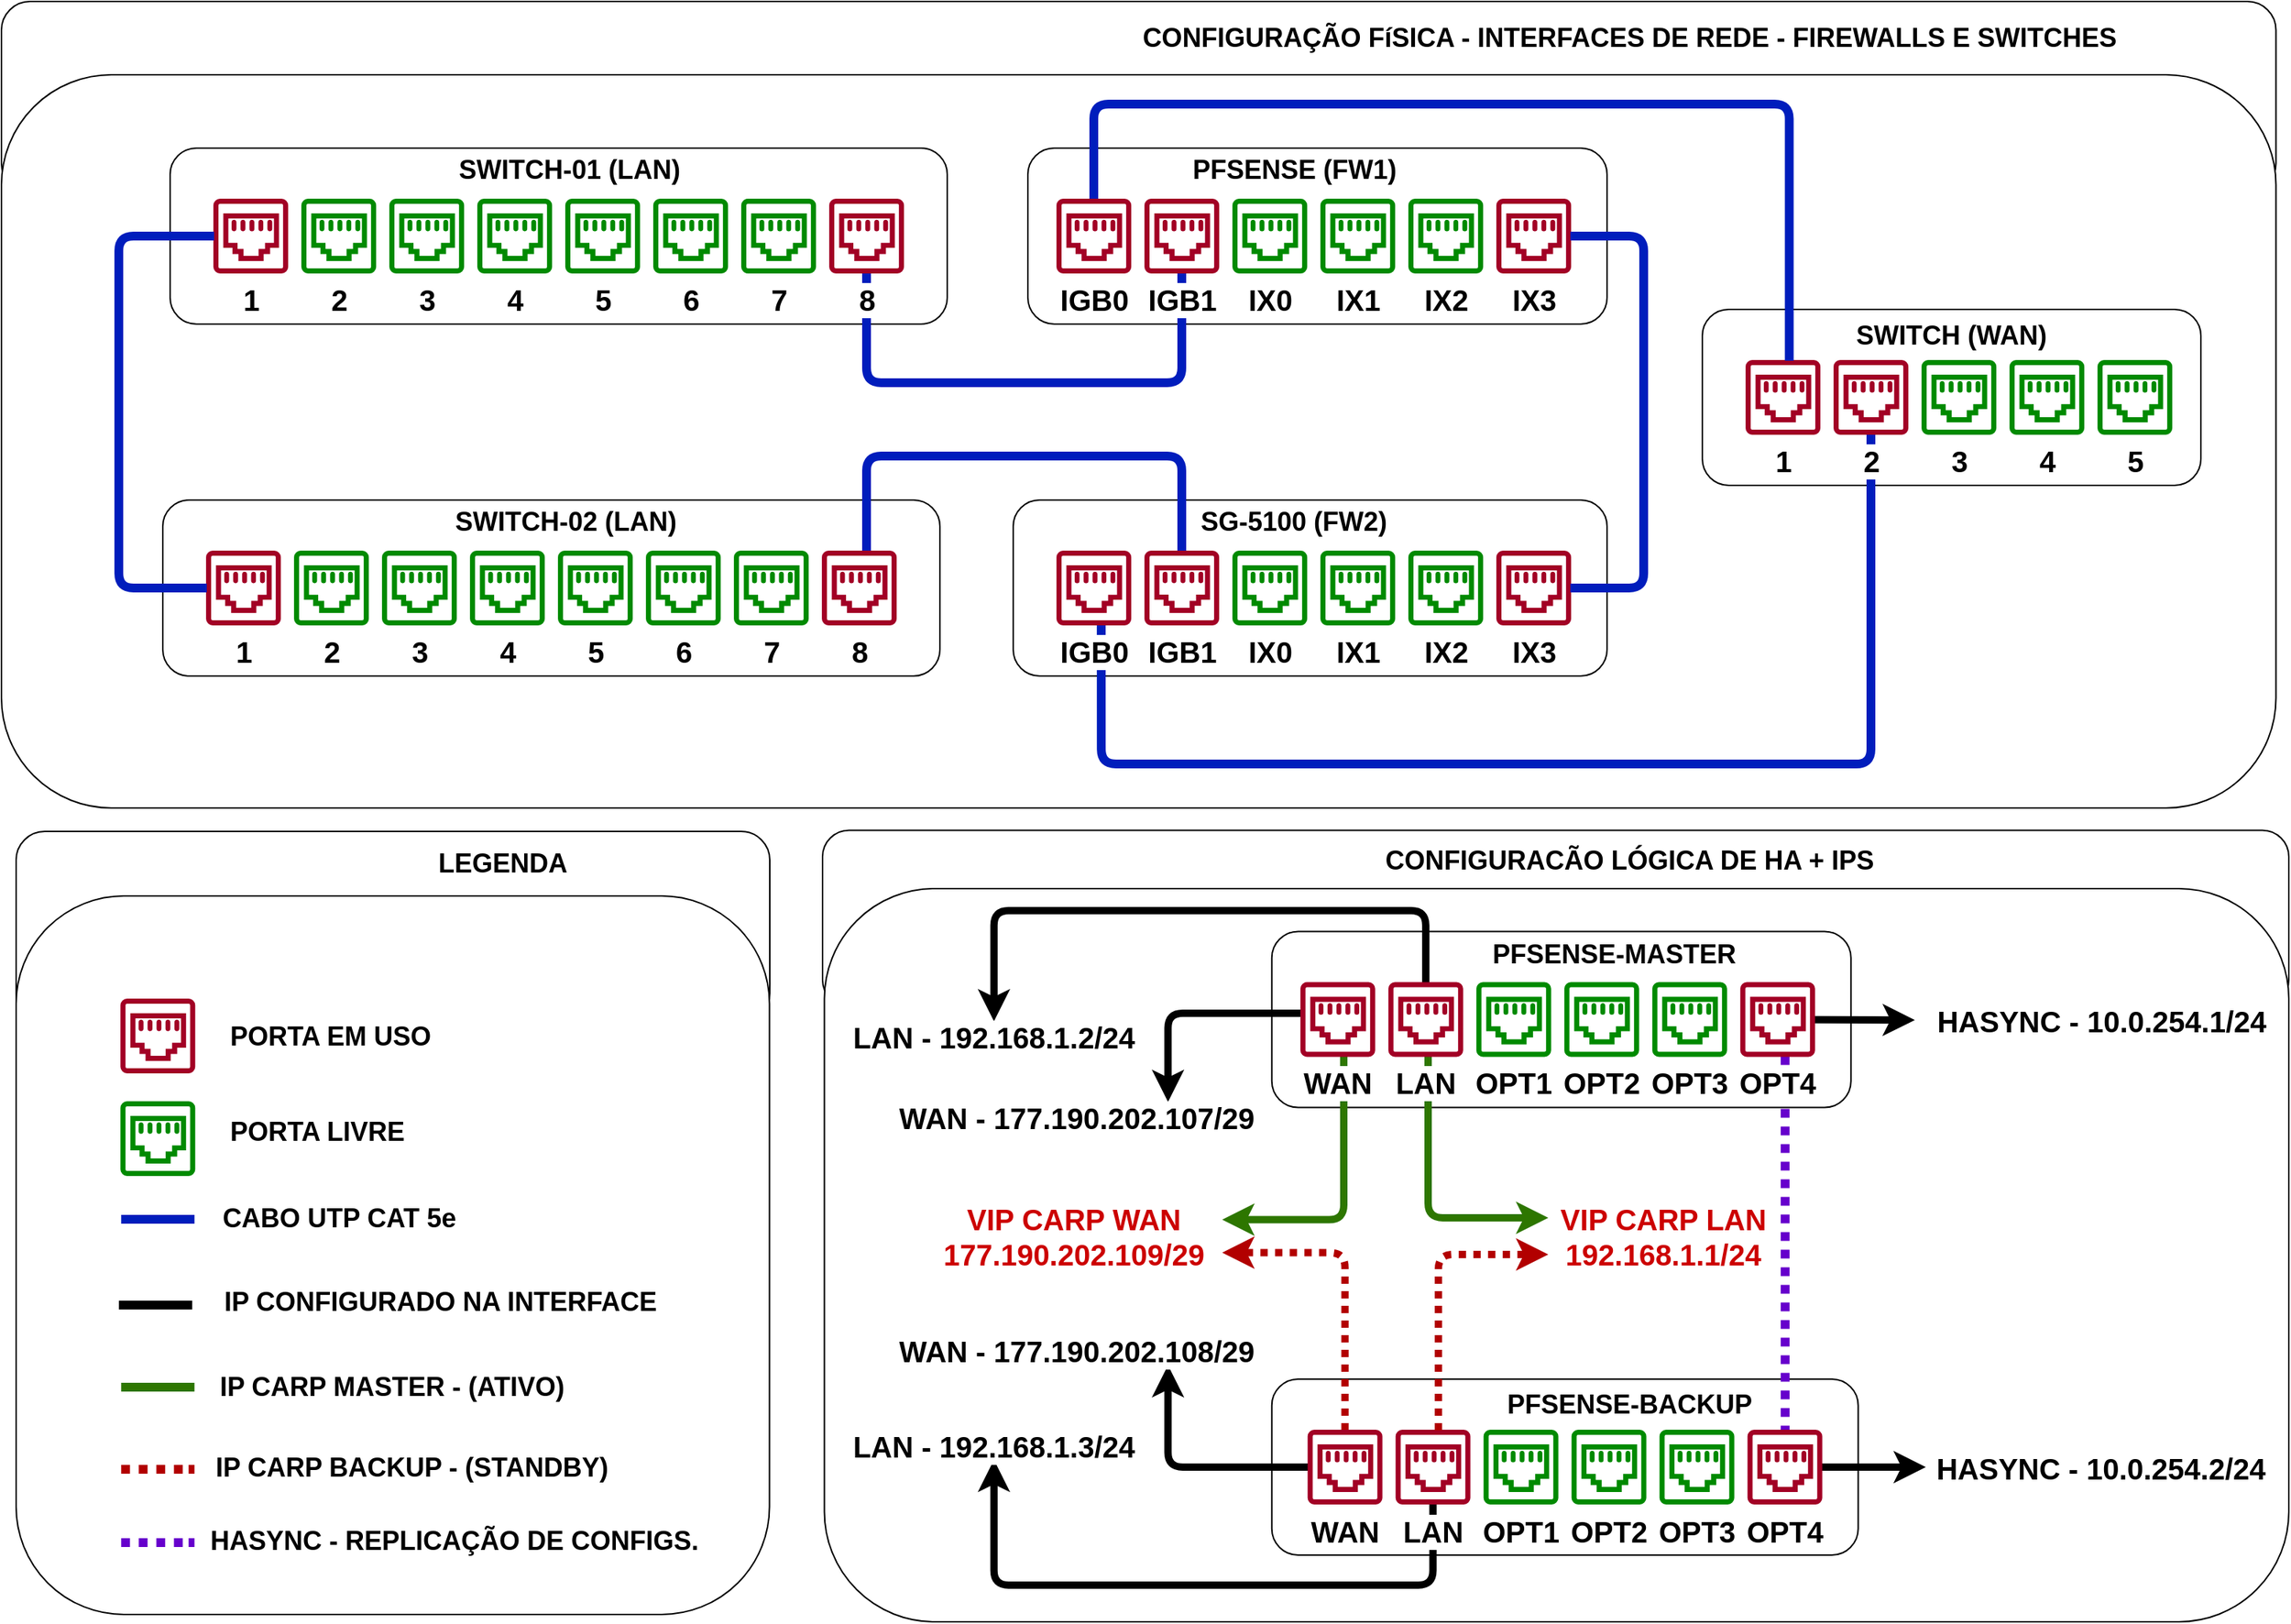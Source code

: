 <mxfile version="21.1.4" type="github">
  <diagram id="Uc7Eat4LJt7RBU0-5OjE" name="Page-1">
    <mxGraphModel dx="1393" dy="730" grid="1" gridSize="10" guides="1" tooltips="1" connect="1" arrows="1" fold="1" page="1" pageScale="1" pageWidth="1654" pageHeight="1169" math="0" shadow="0">
      <root>
        <mxCell id="0" />
        <mxCell id="1" parent="0" />
        <mxCell id="FnRaTp6zV71Ba19_A0Tg-153" value="" style="rounded=1;whiteSpace=wrap;html=1;labelBackgroundColor=#ffffff;fillColor=#ffffff;gradientColor=#ffffff;fontSize=20;fontColor=#000000;" parent="1" vertex="1">
          <mxGeometry x="70" y="50" width="1551.25" height="130" as="geometry" />
        </mxCell>
        <mxCell id="FnRaTp6zV71Ba19_A0Tg-154" value="" style="rounded=1;whiteSpace=wrap;html=1;labelBackgroundColor=#ffffff;fillColor=#ffffff;gradientColor=#ffffff;fontSize=20;fontColor=#000000;" parent="1" vertex="1">
          <mxGeometry x="70" y="100" width="1551.25" height="500" as="geometry" />
        </mxCell>
        <mxCell id="FnRaTp6zV71Ba19_A0Tg-135" value="" style="rounded=1;whiteSpace=wrap;html=1;labelBackgroundColor=#ffffff;fillColor=#ffffff;gradientColor=#ffffff;fontSize=20;fontColor=#000000;" parent="1" vertex="1">
          <mxGeometry x="630" y="615.25" width="1000" height="120" as="geometry" />
        </mxCell>
        <mxCell id="FnRaTp6zV71Ba19_A0Tg-136" value="" style="rounded=1;whiteSpace=wrap;html=1;labelBackgroundColor=#ffffff;fillColor=#ffffff;gradientColor=#ffffff;fontSize=20;fontColor=#000000;" parent="1" vertex="1">
          <mxGeometry x="631.25" y="655" width="998.75" height="500" as="geometry" />
        </mxCell>
        <mxCell id="FnRaTp6zV71Ba19_A0Tg-140" value="CONFIGURACÃO LÓGICA DE HA + IPS" style="text;html=1;strokeColor=none;fillColor=none;align=center;verticalAlign=middle;whiteSpace=wrap;rounded=0;fontStyle=1;fontSize=18;labelBackgroundColor=#FFFFFF;fontColor=#000000;" parent="1" vertex="1">
          <mxGeometry x="993.17" y="626" width="375.07" height="20" as="geometry" />
        </mxCell>
        <mxCell id="FnRaTp6zV71Ba19_A0Tg-86" value="" style="rounded=1;whiteSpace=wrap;html=1;fontStyle=1;labelBackgroundColor=#FFFFFF;fontColor=#000000;" parent="1" vertex="1">
          <mxGeometry x="936.39" y="989.5" width="399.93" height="120" as="geometry" />
        </mxCell>
        <mxCell id="FnRaTp6zV71Ba19_A0Tg-78" value="" style="rounded=1;whiteSpace=wrap;html=1;fontStyle=1;labelBackgroundColor=#FFFFFF;fontColor=#000000;" parent="1" vertex="1">
          <mxGeometry x="936.39" y="684.25" width="395" height="120" as="geometry" />
        </mxCell>
        <mxCell id="FnRaTp6zV71Ba19_A0Tg-77" value="" style="rounded=1;whiteSpace=wrap;html=1;labelBackgroundColor=#ffffff;fillColor=#ffffff;gradientColor=#ffffff;fontSize=20;fontColor=#000000;" parent="1" vertex="1">
          <mxGeometry x="80" y="616" width="514" height="130" as="geometry" />
        </mxCell>
        <mxCell id="FnRaTp6zV71Ba19_A0Tg-76" value="" style="rounded=1;whiteSpace=wrap;html=1;labelBackgroundColor=#ffffff;fillColor=#ffffff;gradientColor=#ffffff;fontSize=20;fontColor=#000000;" parent="1" vertex="1">
          <mxGeometry x="80" y="660" width="513.79" height="490" as="geometry" />
        </mxCell>
        <mxCell id="FnRaTp6zV71Ba19_A0Tg-9" value="" style="rounded=1;whiteSpace=wrap;html=1;fontStyle=1;labelBackgroundColor=#FFFFFF;fontColor=#000000;" parent="1" vertex="1">
          <mxGeometry x="185.04" y="150" width="530" height="120" as="geometry" />
        </mxCell>
        <mxCell id="FnRaTp6zV71Ba19_A0Tg-1" value="&lt;font style=&quot;font-size: 20px;&quot;&gt;1&lt;/font&gt;" style="pointerEvents=1;shadow=0;dashed=0;html=1;strokeColor=#A20025;fillColor=#a20025;aspect=fixed;labelPosition=center;verticalLabelPosition=bottom;verticalAlign=top;align=center;outlineConnect=0;shape=mxgraph.vvd.ethernet_port;fontColor=#000000;fontStyle=1;labelBackgroundColor=#ffffff;fontSize=20;" parent="1" vertex="1">
          <mxGeometry x="215.04" y="185" width="50" height="50" as="geometry" />
        </mxCell>
        <mxCell id="FnRaTp6zV71Ba19_A0Tg-2" value="2" style="pointerEvents=1;shadow=0;dashed=0;html=1;strokeColor=#008A00;fillColor=#008a00;aspect=fixed;labelPosition=center;verticalLabelPosition=bottom;verticalAlign=top;align=center;outlineConnect=0;shape=mxgraph.vvd.ethernet_port;fontColor=#000000;fontStyle=1;fontSize=20;labelBackgroundColor=#FFFFFF;" parent="1" vertex="1">
          <mxGeometry x="275.04" y="185" width="50" height="50" as="geometry" />
        </mxCell>
        <mxCell id="FnRaTp6zV71Ba19_A0Tg-3" value="3" style="pointerEvents=1;shadow=0;dashed=0;html=1;strokeColor=#008A00;fillColor=#008a00;aspect=fixed;labelPosition=center;verticalLabelPosition=bottom;verticalAlign=top;align=center;outlineConnect=0;shape=mxgraph.vvd.ethernet_port;fontStyle=1;fontColor=#000000;fontSize=20;labelBackgroundColor=#FFFFFF;" parent="1" vertex="1">
          <mxGeometry x="335.04" y="185" width="50" height="50" as="geometry" />
        </mxCell>
        <mxCell id="FnRaTp6zV71Ba19_A0Tg-4" value="4" style="pointerEvents=1;shadow=0;dashed=0;html=1;strokeColor=#008A00;fillColor=#008a00;aspect=fixed;labelPosition=center;verticalLabelPosition=bottom;verticalAlign=top;align=center;outlineConnect=0;shape=mxgraph.vvd.ethernet_port;fontStyle=1;fontColor=#000000;fontSize=20;labelBackgroundColor=#FFFFFF;" parent="1" vertex="1">
          <mxGeometry x="395.04" y="185" width="50" height="50" as="geometry" />
        </mxCell>
        <mxCell id="FnRaTp6zV71Ba19_A0Tg-5" value="5" style="pointerEvents=1;shadow=0;dashed=0;html=1;strokeColor=#008A00;fillColor=#008a00;aspect=fixed;labelPosition=center;verticalLabelPosition=bottom;verticalAlign=top;align=center;outlineConnect=0;shape=mxgraph.vvd.ethernet_port;fontColor=#000000;fontStyle=1;fontSize=20;labelBackgroundColor=#FFFFFF;" parent="1" vertex="1">
          <mxGeometry x="455.04" y="185" width="50" height="50" as="geometry" />
        </mxCell>
        <mxCell id="FnRaTp6zV71Ba19_A0Tg-6" value="6" style="pointerEvents=1;shadow=0;dashed=0;html=1;strokeColor=#008A00;fillColor=#008a00;aspect=fixed;labelPosition=center;verticalLabelPosition=bottom;verticalAlign=top;align=center;outlineConnect=0;shape=mxgraph.vvd.ethernet_port;fontColor=#000000;fontStyle=1;fontSize=20;labelBackgroundColor=#FFFFFF;" parent="1" vertex="1">
          <mxGeometry x="515.04" y="185" width="50" height="50" as="geometry" />
        </mxCell>
        <mxCell id="FnRaTp6zV71Ba19_A0Tg-7" value="7" style="pointerEvents=1;shadow=0;dashed=0;html=1;strokeColor=#008A00;fillColor=#008a00;aspect=fixed;labelPosition=center;verticalLabelPosition=bottom;verticalAlign=top;align=center;outlineConnect=0;shape=mxgraph.vvd.ethernet_port;fontStyle=1;fontColor=#000000;fontSize=20;labelBackgroundColor=#FFFFFF;" parent="1" vertex="1">
          <mxGeometry x="575.04" y="185" width="50" height="50" as="geometry" />
        </mxCell>
        <mxCell id="FnRaTp6zV71Ba19_A0Tg-10" value="SWITCH-01 (LAN)" style="text;html=1;strokeColor=none;fillColor=none;align=center;verticalAlign=middle;whiteSpace=wrap;rounded=0;fontStyle=1;fontSize=18;labelBackgroundColor=#FFFFFF;fontColor=#000000;" parent="1" vertex="1">
          <mxGeometry x="375.04" y="155" width="164.96" height="20" as="geometry" />
        </mxCell>
        <mxCell id="FnRaTp6zV71Ba19_A0Tg-15" value="" style="rounded=1;whiteSpace=wrap;html=1;fontStyle=1;labelBackgroundColor=#FFFFFF;fontColor=#000000;" parent="1" vertex="1">
          <mxGeometry x="180.04" y="390" width="530" height="120" as="geometry" />
        </mxCell>
        <mxCell id="FnRaTp6zV71Ba19_A0Tg-16" value="1" style="pointerEvents=1;shadow=0;dashed=0;html=1;strokeColor=#A20025;fillColor=#a20025;aspect=fixed;labelPosition=center;verticalLabelPosition=bottom;verticalAlign=top;align=center;outlineConnect=0;shape=mxgraph.vvd.ethernet_port;fontColor=#000000;fontStyle=1;fontSize=20;labelBackgroundColor=#FFFFFF;" parent="1" vertex="1">
          <mxGeometry x="210.04" y="425" width="50" height="50" as="geometry" />
        </mxCell>
        <mxCell id="FnRaTp6zV71Ba19_A0Tg-17" value="2" style="pointerEvents=1;shadow=0;dashed=0;html=1;strokeColor=#008A00;fillColor=#008a00;aspect=fixed;labelPosition=center;verticalLabelPosition=bottom;verticalAlign=top;align=center;outlineConnect=0;shape=mxgraph.vvd.ethernet_port;fontColor=#000000;fontStyle=1;fontSize=20;labelBackgroundColor=#FFFFFF;" parent="1" vertex="1">
          <mxGeometry x="270.04" y="425" width="50" height="50" as="geometry" />
        </mxCell>
        <mxCell id="FnRaTp6zV71Ba19_A0Tg-18" value="3" style="pointerEvents=1;shadow=0;dashed=0;html=1;strokeColor=#008A00;fillColor=#008a00;aspect=fixed;labelPosition=center;verticalLabelPosition=bottom;verticalAlign=top;align=center;outlineConnect=0;shape=mxgraph.vvd.ethernet_port;fontStyle=1;fontColor=#000000;fontSize=20;labelBackgroundColor=#FFFFFF;" parent="1" vertex="1">
          <mxGeometry x="330.04" y="425" width="50" height="50" as="geometry" />
        </mxCell>
        <mxCell id="FnRaTp6zV71Ba19_A0Tg-19" value="4" style="pointerEvents=1;shadow=0;dashed=0;html=1;strokeColor=#008A00;fillColor=#008a00;aspect=fixed;labelPosition=center;verticalLabelPosition=bottom;verticalAlign=top;align=center;outlineConnect=0;shape=mxgraph.vvd.ethernet_port;fontStyle=1;fontColor=#000000;fontSize=20;labelBackgroundColor=#FFFFFF;" parent="1" vertex="1">
          <mxGeometry x="390.04" y="425" width="50" height="50" as="geometry" />
        </mxCell>
        <mxCell id="FnRaTp6zV71Ba19_A0Tg-20" value="5" style="pointerEvents=1;shadow=0;dashed=0;html=1;strokeColor=#008A00;fillColor=#008a00;aspect=fixed;labelPosition=center;verticalLabelPosition=bottom;verticalAlign=top;align=center;outlineConnect=0;shape=mxgraph.vvd.ethernet_port;fontColor=#000000;fontStyle=1;fontSize=20;labelBackgroundColor=#FFFFFF;" parent="1" vertex="1">
          <mxGeometry x="450.04" y="425" width="50" height="50" as="geometry" />
        </mxCell>
        <mxCell id="FnRaTp6zV71Ba19_A0Tg-21" value="6" style="pointerEvents=1;shadow=0;dashed=0;html=1;strokeColor=#008A00;fillColor=#008a00;aspect=fixed;labelPosition=center;verticalLabelPosition=bottom;verticalAlign=top;align=center;outlineConnect=0;shape=mxgraph.vvd.ethernet_port;fontColor=#000000;fontStyle=1;fontSize=20;labelBackgroundColor=#FFFFFF;" parent="1" vertex="1">
          <mxGeometry x="510.04" y="425" width="50" height="50" as="geometry" />
        </mxCell>
        <mxCell id="FnRaTp6zV71Ba19_A0Tg-22" value="7" style="pointerEvents=1;shadow=0;dashed=0;html=1;strokeColor=#008A00;fillColor=#008a00;aspect=fixed;labelPosition=center;verticalLabelPosition=bottom;verticalAlign=top;align=center;outlineConnect=0;shape=mxgraph.vvd.ethernet_port;fontStyle=1;fontColor=#000000;fontSize=20;labelBackgroundColor=#FFFFFF;" parent="1" vertex="1">
          <mxGeometry x="570.04" y="425" width="50" height="50" as="geometry" />
        </mxCell>
        <mxCell id="FnRaTp6zV71Ba19_A0Tg-24" value="SWITCH-02 (LAN)" style="text;html=1;strokeColor=none;fillColor=none;align=center;verticalAlign=middle;whiteSpace=wrap;rounded=0;fontStyle=1;fontSize=18;labelBackgroundColor=#FFFFFF;fontColor=#000000;" parent="1" vertex="1">
          <mxGeometry x="370.04" y="395" width="169.96" height="20" as="geometry" />
        </mxCell>
        <mxCell id="FnRaTp6zV71Ba19_A0Tg-25" value="" style="rounded=1;whiteSpace=wrap;html=1;fontStyle=1;labelBackgroundColor=#FFFFFF;fontColor=#000000;" parent="1" vertex="1">
          <mxGeometry x="770.04" y="150" width="395" height="120" as="geometry" />
        </mxCell>
        <mxCell id="FnRaTp6zV71Ba19_A0Tg-29" value="IX0" style="pointerEvents=1;shadow=0;dashed=0;html=1;strokeColor=#008A00;fillColor=#008a00;aspect=fixed;labelPosition=center;verticalLabelPosition=bottom;verticalAlign=top;align=center;outlineConnect=0;shape=mxgraph.vvd.ethernet_port;fontStyle=1;fontColor=#000000;fontSize=20;labelBackgroundColor=#FFFFFF;" parent="1" vertex="1">
          <mxGeometry x="910.04" y="185" width="50" height="50" as="geometry" />
        </mxCell>
        <mxCell id="FnRaTp6zV71Ba19_A0Tg-30" value="IX1" style="pointerEvents=1;shadow=0;dashed=0;html=1;strokeColor=#008A00;fillColor=#008a00;aspect=fixed;labelPosition=center;verticalLabelPosition=bottom;verticalAlign=top;align=center;outlineConnect=0;shape=mxgraph.vvd.ethernet_port;fontColor=#000000;fontStyle=1;fontSize=20;labelBackgroundColor=#FFFFFF;" parent="1" vertex="1">
          <mxGeometry x="970.04" y="185" width="50" height="50" as="geometry" />
        </mxCell>
        <mxCell id="FnRaTp6zV71Ba19_A0Tg-31" value="IX2" style="pointerEvents=1;shadow=0;dashed=0;html=1;strokeColor=#008A00;fillColor=#008A00;aspect=fixed;labelPosition=center;verticalLabelPosition=bottom;verticalAlign=top;align=center;outlineConnect=0;shape=mxgraph.vvd.ethernet_port;fontColor=#000000;fontStyle=1;fontSize=20;labelBackgroundColor=#FFFFFF;" parent="1" vertex="1">
          <mxGeometry x="1030.04" y="185" width="50" height="50" as="geometry" />
        </mxCell>
        <mxCell id="FnRaTp6zV71Ba19_A0Tg-32" value="IX3" style="pointerEvents=1;shadow=0;dashed=0;html=1;strokeColor=#A20025;fillColor=#a20025;aspect=fixed;labelPosition=center;verticalLabelPosition=bottom;verticalAlign=top;align=center;outlineConnect=0;shape=mxgraph.vvd.ethernet_port;fontStyle=1;fontColor=#000000;fontSize=20;labelBackgroundColor=#FFFFFF;" parent="1" vertex="1">
          <mxGeometry x="1090.04" y="185" width="50" height="50" as="geometry" />
        </mxCell>
        <mxCell id="FnRaTp6zV71Ba19_A0Tg-34" value="PFSENSE (FW1)" style="text;html=1;strokeColor=none;fillColor=none;align=center;verticalAlign=middle;whiteSpace=wrap;rounded=0;fontStyle=1;fontSize=18;labelBackgroundColor=#FFFFFF;fontColor=#000000;" parent="1" vertex="1">
          <mxGeometry x="856.54" y="155" width="190" height="20" as="geometry" />
        </mxCell>
        <mxCell id="FnRaTp6zV71Ba19_A0Tg-35" value="" style="rounded=1;whiteSpace=wrap;html=1;fontStyle=1;labelBackgroundColor=#FFFFFF;fontColor=#000000;" parent="1" vertex="1">
          <mxGeometry x="760.04" y="390" width="405" height="120" as="geometry" />
        </mxCell>
        <mxCell id="FnRaTp6zV71Ba19_A0Tg-62" style="edgeStyle=orthogonalEdgeStyle;orthogonalLoop=1;jettySize=auto;html=1;endArrow=none;endFill=0;strokeWidth=6;fontSize=18;fillColor=#0050ef;strokeColor=#001DBC;fontStyle=1;labelBackgroundColor=#FFFFFF;fontColor=#000000;rounded=1;" parent="1" source="FnRaTp6zV71Ba19_A0Tg-38" target="FnRaTp6zV71Ba19_A0Tg-23" edge="1">
          <mxGeometry relative="1" as="geometry">
            <Array as="points">
              <mxPoint x="875" y="360" />
              <mxPoint x="660" y="360" />
            </Array>
          </mxGeometry>
        </mxCell>
        <mxCell id="FnRaTp6zV71Ba19_A0Tg-38" value="IGB1" style="pointerEvents=1;shadow=0;dashed=0;html=1;strokeColor=#A20025;fillColor=#A20025;aspect=fixed;labelPosition=center;verticalLabelPosition=bottom;verticalAlign=top;align=center;outlineConnect=0;shape=mxgraph.vvd.ethernet_port;fontStyle=1;fontColor=#000000;fontSize=20;labelBackgroundColor=#FFFFFF;" parent="1" vertex="1">
          <mxGeometry x="850.04" y="425" width="49.96" height="49.96" as="geometry" />
        </mxCell>
        <mxCell id="FnRaTp6zV71Ba19_A0Tg-39" value="IX0" style="pointerEvents=1;shadow=0;dashed=0;html=1;strokeColor=#008A00;fillColor=#008a00;aspect=fixed;labelPosition=center;verticalLabelPosition=bottom;verticalAlign=top;align=center;outlineConnect=0;shape=mxgraph.vvd.ethernet_port;fontStyle=1;fontColor=#000000;fontSize=20;labelBackgroundColor=#FFFFFF;" parent="1" vertex="1">
          <mxGeometry x="910.04" y="425" width="50" height="50" as="geometry" />
        </mxCell>
        <mxCell id="FnRaTp6zV71Ba19_A0Tg-40" value="IX1" style="pointerEvents=1;shadow=0;dashed=0;html=1;strokeColor=#008A00;fillColor=#008a00;aspect=fixed;labelPosition=center;verticalLabelPosition=bottom;verticalAlign=top;align=center;outlineConnect=0;shape=mxgraph.vvd.ethernet_port;fontColor=#000000;fontStyle=1;fontSize=20;labelBackgroundColor=#FFFFFF;" parent="1" vertex="1">
          <mxGeometry x="970.04" y="425" width="50" height="50" as="geometry" />
        </mxCell>
        <mxCell id="FnRaTp6zV71Ba19_A0Tg-41" value="IX2" style="pointerEvents=1;shadow=0;dashed=0;html=1;strokeColor=#008A00;fillColor=#008A00;aspect=fixed;labelPosition=center;verticalLabelPosition=bottom;verticalAlign=top;align=center;outlineConnect=0;shape=mxgraph.vvd.ethernet_port;fontColor=#000000;fontStyle=1;fontSize=20;labelBackgroundColor=#FFFFFF;" parent="1" vertex="1">
          <mxGeometry x="1030.04" y="425" width="50" height="50" as="geometry" />
        </mxCell>
        <mxCell id="FnRaTp6zV71Ba19_A0Tg-42" value="IX3" style="pointerEvents=1;shadow=0;dashed=0;html=1;strokeColor=#A20025;fillColor=#a20025;aspect=fixed;labelPosition=center;verticalLabelPosition=bottom;verticalAlign=top;align=center;outlineConnect=0;shape=mxgraph.vvd.ethernet_port;fontStyle=1;fontColor=#000000;fontSize=20;labelBackgroundColor=#FFFFFF;" parent="1" vertex="1">
          <mxGeometry x="1090.04" y="425" width="50" height="50" as="geometry" />
        </mxCell>
        <mxCell id="FnRaTp6zV71Ba19_A0Tg-44" value="SG-5100 (FW2)" style="text;html=1;strokeColor=none;fillColor=none;align=center;verticalAlign=middle;whiteSpace=wrap;rounded=0;fontStyle=1;fontSize=18;labelBackgroundColor=#FFFFFF;fontColor=#000000;" parent="1" vertex="1">
          <mxGeometry x="860.04" y="395" width="183" height="20" as="geometry" />
        </mxCell>
        <mxCell id="FnRaTp6zV71Ba19_A0Tg-47" style="edgeStyle=orthogonalEdgeStyle;orthogonalLoop=1;jettySize=auto;html=1;fontSize=18;endArrow=none;endFill=0;strokeWidth=6;fillColor=#0050ef;strokeColor=#001DBC;fontStyle=1;labelBackgroundColor=#FFFFFF;fontColor=#000000;rounded=1;" parent="1" source="FnRaTp6zV71Ba19_A0Tg-1" target="FnRaTp6zV71Ba19_A0Tg-16" edge="1">
          <mxGeometry relative="1" as="geometry">
            <mxPoint x="150.04" y="550" as="targetPoint" />
            <Array as="points">
              <mxPoint x="150.04" y="210" />
              <mxPoint x="150.04" y="450" />
            </Array>
          </mxGeometry>
        </mxCell>
        <mxCell id="FnRaTp6zV71Ba19_A0Tg-49" style="edgeStyle=orthogonalEdgeStyle;orthogonalLoop=1;jettySize=auto;html=1;endArrow=none;endFill=0;strokeWidth=6;fontSize=18;fillColor=#0050ef;strokeColor=#001DBC;fontStyle=1;labelBackgroundColor=#FFFFFF;fontColor=#000000;rounded=1;" parent="1" source="FnRaTp6zV71Ba19_A0Tg-32" target="FnRaTp6zV71Ba19_A0Tg-42" edge="1">
          <mxGeometry relative="1" as="geometry">
            <Array as="points">
              <mxPoint x="1190.04" y="210" />
              <mxPoint x="1190.04" y="450" />
            </Array>
          </mxGeometry>
        </mxCell>
        <mxCell id="FnRaTp6zV71Ba19_A0Tg-50" value="" style="rounded=1;whiteSpace=wrap;html=1;fontStyle=1;labelBackgroundColor=#FFFFFF;fontColor=#000000;" parent="1" vertex="1">
          <mxGeometry x="1230.04" y="260" width="340" height="120" as="geometry" />
        </mxCell>
        <mxCell id="FnRaTp6zV71Ba19_A0Tg-51" value="1" style="pointerEvents=1;shadow=0;dashed=0;html=1;strokeColor=#A20025;fillColor=#a20025;aspect=fixed;labelPosition=center;verticalLabelPosition=bottom;verticalAlign=top;align=center;outlineConnect=0;shape=mxgraph.vvd.ethernet_port;fontColor=#000000;fontStyle=1;fontSize=20;labelBackgroundColor=#FFFFFF;" parent="1" vertex="1">
          <mxGeometry x="1260.04" y="295" width="50" height="50" as="geometry" />
        </mxCell>
        <mxCell id="FnRaTp6zV71Ba19_A0Tg-53" value="3" style="pointerEvents=1;shadow=0;dashed=0;html=1;strokeColor=#008A00;fillColor=#008a00;aspect=fixed;labelPosition=center;verticalLabelPosition=bottom;verticalAlign=top;align=center;outlineConnect=0;shape=mxgraph.vvd.ethernet_port;fontStyle=1;fontColor=#000000;fontSize=20;labelBackgroundColor=#FFFFFF;" parent="1" vertex="1">
          <mxGeometry x="1380.04" y="295" width="50" height="50" as="geometry" />
        </mxCell>
        <mxCell id="FnRaTp6zV71Ba19_A0Tg-54" value="4" style="pointerEvents=1;shadow=0;dashed=0;html=1;strokeColor=#008A00;fillColor=#008a00;aspect=fixed;labelPosition=center;verticalLabelPosition=bottom;verticalAlign=top;align=center;outlineConnect=0;shape=mxgraph.vvd.ethernet_port;fontStyle=1;fontColor=#000000;fontSize=20;labelBackgroundColor=#FFFFFF;" parent="1" vertex="1">
          <mxGeometry x="1440.04" y="295" width="50" height="50" as="geometry" />
        </mxCell>
        <mxCell id="FnRaTp6zV71Ba19_A0Tg-55" value="5" style="pointerEvents=1;shadow=0;dashed=0;html=1;strokeColor=#008A00;fillColor=#008a00;aspect=fixed;labelPosition=center;verticalLabelPosition=bottom;verticalAlign=top;align=center;outlineConnect=0;shape=mxgraph.vvd.ethernet_port;fontColor=#000000;fontStyle=1;fontSize=20;labelBackgroundColor=#FFFFFF;" parent="1" vertex="1">
          <mxGeometry x="1500.04" y="295" width="50" height="50" as="geometry" />
        </mxCell>
        <mxCell id="FnRaTp6zV71Ba19_A0Tg-59" value="SWITCH (WAN)" style="text;html=1;strokeColor=none;fillColor=none;align=center;verticalAlign=middle;whiteSpace=wrap;rounded=0;fontStyle=1;fontSize=18;labelBackgroundColor=#FFFFFF;fontColor=#000000;" parent="1" vertex="1">
          <mxGeometry x="1330.04" y="268" width="140" height="20" as="geometry" />
        </mxCell>
        <mxCell id="FnRaTp6zV71Ba19_A0Tg-61" style="edgeStyle=orthogonalEdgeStyle;orthogonalLoop=1;jettySize=auto;html=1;endArrow=none;endFill=0;strokeWidth=6;fontSize=18;fillColor=#0050ef;strokeColor=#001DBC;fontStyle=1;labelBackgroundColor=#FFFFFF;fontColor=#000000;rounded=1;" parent="1" edge="1">
          <mxGeometry relative="1" as="geometry">
            <Array as="points">
              <mxPoint x="820" y="570" />
              <mxPoint x="1345" y="570" />
            </Array>
            <mxPoint x="820.067" y="475" as="sourcePoint" />
            <mxPoint x="1345" y="345" as="targetPoint" />
          </mxGeometry>
        </mxCell>
        <mxCell id="FnRaTp6zV71Ba19_A0Tg-60" style="edgeStyle=orthogonalEdgeStyle;orthogonalLoop=1;jettySize=auto;html=1;endArrow=none;endFill=0;strokeWidth=6;fontSize=18;fillColor=#0050ef;strokeColor=#001DBC;fontStyle=1;labelBackgroundColor=#FFFFFF;fontColor=#000000;rounded=1;" parent="1" source="FnRaTp6zV71Ba19_A0Tg-27" edge="1">
          <mxGeometry relative="1" as="geometry">
            <Array as="points">
              <mxPoint x="815" y="120" />
              <mxPoint x="1289" y="120" />
            </Array>
            <mxPoint x="1074.3" y="185" as="sourcePoint" />
            <mxPoint x="1289.3" y="295" as="targetPoint" />
          </mxGeometry>
        </mxCell>
        <mxCell id="FnRaTp6zV71Ba19_A0Tg-63" style="edgeStyle=orthogonalEdgeStyle;orthogonalLoop=1;jettySize=auto;html=1;endArrow=none;endFill=0;strokeWidth=6;fontSize=18;fillColor=#0050ef;strokeColor=#001DBC;fontStyle=1;labelBackgroundColor=#FFFFFF;fontColor=#000000;rounded=1;" parent="1" source="FnRaTp6zV71Ba19_A0Tg-8" target="FnRaTp6zV71Ba19_A0Tg-28" edge="1">
          <mxGeometry relative="1" as="geometry">
            <Array as="points">
              <mxPoint x="660" y="310" />
              <mxPoint x="875" y="310" />
            </Array>
          </mxGeometry>
        </mxCell>
        <mxCell id="FnRaTp6zV71Ba19_A0Tg-66" style="edgeStyle=orthogonalEdgeStyle;orthogonalLoop=1;jettySize=auto;html=1;endArrow=none;endFill=0;strokeWidth=6;fontSize=18;fillColor=#0050ef;strokeColor=#001DBC;fontStyle=1;labelBackgroundColor=#FFFFFF;fontColor=#000000;rounded=0;" parent="1" edge="1">
          <mxGeometry relative="1" as="geometry">
            <mxPoint x="151.65" y="880.5" as="sourcePoint" />
            <mxPoint x="195.22" y="880.5" as="targetPoint" />
            <Array as="points">
              <mxPoint x="201.65" y="880.5" />
              <mxPoint x="201.65" y="880.5" />
            </Array>
          </mxGeometry>
        </mxCell>
        <mxCell id="FnRaTp6zV71Ba19_A0Tg-70" value="" style="pointerEvents=1;shadow=0;dashed=0;html=1;strokeColor=#A20025;fillColor=#a20025;aspect=fixed;labelPosition=center;verticalLabelPosition=bottom;verticalAlign=top;align=center;outlineConnect=0;shape=mxgraph.vvd.ethernet_port;fontColor=#000000;fontStyle=1;labelBackgroundColor=#ffffff;fontSize=20;" parent="1" vertex="1">
          <mxGeometry x="151.65" y="730.5" width="50" height="50" as="geometry" />
        </mxCell>
        <mxCell id="FnRaTp6zV71Ba19_A0Tg-71" value="" style="pointerEvents=1;shadow=0;dashed=0;html=1;strokeColor=#008A00;fillColor=#008a00;aspect=fixed;labelPosition=center;verticalLabelPosition=bottom;verticalAlign=top;align=center;outlineConnect=0;shape=mxgraph.vvd.ethernet_port;fontColor=#000000;fontStyle=1;fontSize=20;labelBackgroundColor=#FFFFFF;" parent="1" vertex="1">
          <mxGeometry x="151.65" y="800.5" width="50" height="50" as="geometry" />
        </mxCell>
        <mxCell id="FnRaTp6zV71Ba19_A0Tg-72" value="LEGENDA" style="text;html=1;strokeColor=none;fillColor=none;align=center;verticalAlign=middle;whiteSpace=wrap;rounded=0;fontStyle=1;fontSize=18;labelBackgroundColor=#FFFFFF;fontColor=#000000;" parent="1" vertex="1">
          <mxGeometry x="342.04" y="628" width="140" height="20" as="geometry" />
        </mxCell>
        <mxCell id="FnRaTp6zV71Ba19_A0Tg-73" value="PORTA EM USO" style="text;html=1;strokeColor=none;fillColor=none;align=center;verticalAlign=middle;whiteSpace=wrap;rounded=0;fontStyle=1;fontSize=18;labelBackgroundColor=#FFFFFF;fontColor=#000000;" parent="1" vertex="1">
          <mxGeometry x="222.65" y="745.5" width="143" height="20" as="geometry" />
        </mxCell>
        <mxCell id="FnRaTp6zV71Ba19_A0Tg-74" value="PORTA LIVRE" style="text;html=1;strokeColor=none;fillColor=none;align=center;verticalAlign=middle;whiteSpace=wrap;rounded=0;fontStyle=1;fontSize=18;labelBackgroundColor=#FFFFFF;fontColor=#000000;" parent="1" vertex="1">
          <mxGeometry x="218.65" y="810.5" width="133" height="20" as="geometry" />
        </mxCell>
        <mxCell id="FnRaTp6zV71Ba19_A0Tg-75" value="CABO UTP CAT 5e" style="text;html=1;strokeColor=none;fillColor=none;align=center;verticalAlign=middle;whiteSpace=wrap;rounded=0;fontStyle=1;fontSize=18;labelBackgroundColor=#FFFFFF;fontColor=#000000;" parent="1" vertex="1">
          <mxGeometry x="213.65" y="869.5" width="173" height="20" as="geometry" />
        </mxCell>
        <mxCell id="FnRaTp6zV71Ba19_A0Tg-110" style="orthogonalLoop=1;jettySize=auto;html=1;labelBackgroundColor=#FFFFFF;endArrow=classic;endFill=1;strokeWidth=5;fontSize=17;fontColor=#000000;rounded=1;edgeStyle=orthogonalEdgeStyle;entryX=0.5;entryY=0;entryDx=0;entryDy=0;" parent="1" source="FnRaTp6zV71Ba19_A0Tg-80" target="FnRaTp6zV71Ba19_A0Tg-105" edge="1">
          <mxGeometry relative="1" as="geometry">
            <mxPoint x="894.96" y="745.25" as="targetPoint" />
            <Array as="points">
              <mxPoint x="1041" y="670" />
              <mxPoint x="747" y="670" />
            </Array>
          </mxGeometry>
        </mxCell>
        <mxCell id="FnRaTp6zV71Ba19_A0Tg-81" value="OPT1" style="pointerEvents=1;shadow=0;dashed=0;html=1;strokeColor=#008A00;fillColor=#008a00;aspect=fixed;labelPosition=center;verticalLabelPosition=bottom;verticalAlign=top;align=center;outlineConnect=0;shape=mxgraph.vvd.ethernet_port;fontStyle=1;fontColor=#000000;fontSize=20;labelBackgroundColor=#FFFFFF;" parent="1" vertex="1">
          <mxGeometry x="1076.39" y="719.25" width="50" height="50" as="geometry" />
        </mxCell>
        <mxCell id="FnRaTp6zV71Ba19_A0Tg-82" value="OPT2" style="pointerEvents=1;shadow=0;dashed=0;html=1;strokeColor=#008A00;fillColor=#008a00;aspect=fixed;labelPosition=center;verticalLabelPosition=bottom;verticalAlign=top;align=center;outlineConnect=0;shape=mxgraph.vvd.ethernet_port;fontColor=#000000;fontStyle=1;fontSize=20;labelBackgroundColor=#FFFFFF;" parent="1" vertex="1">
          <mxGeometry x="1136.39" y="719.25" width="50" height="50" as="geometry" />
        </mxCell>
        <mxCell id="FnRaTp6zV71Ba19_A0Tg-119" style="edgeStyle=orthogonalEdgeStyle;orthogonalLoop=1;jettySize=auto;html=1;labelBackgroundColor=#FFFFFF;endArrow=classic;endFill=1;strokeWidth=5;fontSize=17;fontColor=#000000;rounded=1;entryX=0.75;entryY=0;entryDx=0;entryDy=0;" parent="1" source="FnRaTp6zV71Ba19_A0Tg-79" target="FnRaTp6zV71Ba19_A0Tg-117" edge="1">
          <mxGeometry relative="1" as="geometry">
            <mxPoint x="1242.96" y="835.25" as="targetPoint" />
            <Array as="points">
              <mxPoint x="866" y="740" />
            </Array>
          </mxGeometry>
        </mxCell>
        <mxCell id="FnRaTp6zV71Ba19_A0Tg-83" value="OPT3" style="pointerEvents=1;shadow=0;dashed=0;html=1;strokeColor=#008A00;fillColor=#008A00;aspect=fixed;labelPosition=center;verticalLabelPosition=bottom;verticalAlign=top;align=center;outlineConnect=0;shape=mxgraph.vvd.ethernet_port;fontColor=#000000;fontStyle=1;fontSize=20;labelBackgroundColor=#FFFFFF;" parent="1" vertex="1">
          <mxGeometry x="1196.39" y="719.25" width="50" height="50" as="geometry" />
        </mxCell>
        <mxCell id="FnRaTp6zV71Ba19_A0Tg-128" style="orthogonalLoop=1;jettySize=auto;html=1;labelBackgroundColor=#FFFFFF;endArrow=classic;endFill=1;strokeWidth=5;fontSize=17;fontColor=#000000;startArrow=none;startFill=0;rounded=1;" parent="1" source="FnRaTp6zV71Ba19_A0Tg-84" target="FnRaTp6zV71Ba19_A0Tg-100" edge="1">
          <mxGeometry relative="1" as="geometry" />
        </mxCell>
        <mxCell id="FnRaTp6zV71Ba19_A0Tg-158" style="rounded=0;orthogonalLoop=1;jettySize=auto;html=1;dashed=1;dashPattern=1 1;labelBackgroundColor=#FFFFFF;startArrow=none;startFill=0;endArrow=none;endFill=0;strokeColor=#6600CC;strokeWidth=6;fontSize=17;fontColor=#000000;fillColor=#f8cecc;edgeStyle=orthogonalEdgeStyle;" parent="1" edge="1">
          <mxGeometry relative="1" as="geometry">
            <mxPoint x="1286.467" y="769.25" as="sourcePoint" />
            <mxPoint x="1286.467" y="1024.5" as="targetPoint" />
            <Array as="points">
              <mxPoint x="1286" y="1025" />
            </Array>
          </mxGeometry>
        </mxCell>
        <mxCell id="FnRaTp6zV71Ba19_A0Tg-84" value="OPT4" style="pointerEvents=1;shadow=0;dashed=0;html=1;strokeColor=#A20025;fillColor=#a20025;aspect=fixed;labelPosition=center;verticalLabelPosition=bottom;verticalAlign=top;align=center;outlineConnect=0;shape=mxgraph.vvd.ethernet_port;fontStyle=1;fontColor=#000000;fontSize=20;labelBackgroundColor=#FFFFFF;" parent="1" vertex="1">
          <mxGeometry x="1256.39" y="719.25" width="50" height="50" as="geometry" />
        </mxCell>
        <mxCell id="FnRaTp6zV71Ba19_A0Tg-85" value="PFSENSE-MASTER" style="text;html=1;strokeColor=none;fillColor=none;align=center;verticalAlign=middle;whiteSpace=wrap;rounded=0;fontStyle=1;fontSize=18;labelBackgroundColor=#FFFFFF;fontColor=#000000;" parent="1" vertex="1">
          <mxGeometry x="1082.82" y="690.25" width="173.57" height="20" as="geometry" />
        </mxCell>
        <mxCell id="FnRaTp6zV71Ba19_A0Tg-111" style="orthogonalLoop=1;jettySize=auto;html=1;labelBackgroundColor=#FFFFFF;endArrow=classic;endFill=1;strokeWidth=5;fontSize=17;fontColor=#000000;rounded=1;edgeStyle=orthogonalEdgeStyle;entryX=0.5;entryY=1;entryDx=0;entryDy=0;" parent="1" source="FnRaTp6zV71Ba19_A0Tg-88" target="FnRaTp6zV71Ba19_A0Tg-108" edge="1">
          <mxGeometry relative="1" as="geometry">
            <mxPoint x="864.96" y="1059.5" as="targetPoint" />
            <Array as="points">
              <mxPoint x="1046" y="1130" />
              <mxPoint x="747" y="1130" />
            </Array>
          </mxGeometry>
        </mxCell>
        <mxCell id="FnRaTp6zV71Ba19_A0Tg-88" value="LAN" style="pointerEvents=1;shadow=0;dashed=0;html=1;strokeColor=#A20025;fillColor=#A20025;aspect=fixed;labelPosition=center;verticalLabelPosition=bottom;verticalAlign=top;align=center;outlineConnect=0;shape=mxgraph.vvd.ethernet_port;fontStyle=1;fontColor=#000000;fontSize=20;labelBackgroundColor=#FFFFFF;" parent="1" vertex="1">
          <mxGeometry x="1021.32" y="1024.5" width="50" height="50" as="geometry" />
        </mxCell>
        <mxCell id="FnRaTp6zV71Ba19_A0Tg-89" value="OPT1" style="pointerEvents=1;shadow=0;dashed=0;html=1;strokeColor=#008A00;fillColor=#008a00;aspect=fixed;labelPosition=center;verticalLabelPosition=bottom;verticalAlign=top;align=center;outlineConnect=0;shape=mxgraph.vvd.ethernet_port;fontStyle=1;fontColor=#000000;fontSize=20;labelBackgroundColor=#FFFFFF;" parent="1" vertex="1">
          <mxGeometry x="1081.32" y="1024.5" width="50" height="50" as="geometry" />
        </mxCell>
        <mxCell id="FnRaTp6zV71Ba19_A0Tg-90" value="OPT2" style="pointerEvents=1;shadow=0;dashed=0;html=1;strokeColor=#008A00;fillColor=#008a00;aspect=fixed;labelPosition=center;verticalLabelPosition=bottom;verticalAlign=top;align=center;outlineConnect=0;shape=mxgraph.vvd.ethernet_port;fontColor=#000000;fontStyle=1;fontSize=20;labelBackgroundColor=#FFFFFF;" parent="1" vertex="1">
          <mxGeometry x="1141.32" y="1024.5" width="50" height="50" as="geometry" />
        </mxCell>
        <mxCell id="FnRaTp6zV71Ba19_A0Tg-120" style="edgeStyle=orthogonalEdgeStyle;orthogonalLoop=1;jettySize=auto;html=1;labelBackgroundColor=#FFFFFF;endArrow=classic;endFill=1;strokeWidth=5;fontSize=17;fontColor=#000000;rounded=1;entryX=0.75;entryY=1;entryDx=0;entryDy=0;" parent="1" source="FnRaTp6zV71Ba19_A0Tg-87" target="FnRaTp6zV71Ba19_A0Tg-118" edge="1">
          <mxGeometry relative="1" as="geometry">
            <mxPoint x="1238.96" y="1024.5" as="sourcePoint" />
            <mxPoint x="1238.96" y="959.5" as="targetPoint" />
            <Array as="points">
              <mxPoint x="866" y="1049" />
            </Array>
          </mxGeometry>
        </mxCell>
        <mxCell id="FnRaTp6zV71Ba19_A0Tg-144" style="rounded=1;orthogonalLoop=1;jettySize=auto;html=1;dashed=1;dashPattern=1 1;labelBackgroundColor=#FFFFFF;startArrow=none;startFill=0;endArrow=classic;endFill=1;strokeColor=#B20000;strokeWidth=5;fontSize=17;fontColor=#000000;entryX=1;entryY=0.75;entryDx=0;entryDy=0;edgeStyle=orthogonalEdgeStyle;" parent="1" source="FnRaTp6zV71Ba19_A0Tg-87" target="FnRaTp6zV71Ba19_A0Tg-121" edge="1">
          <mxGeometry relative="1" as="geometry">
            <mxPoint x="1244.96" y="1019.5" as="sourcePoint" />
            <mxPoint x="1464.96" y="900.5" as="targetPoint" />
            <Array as="points">
              <mxPoint x="986" y="903" />
            </Array>
          </mxGeometry>
        </mxCell>
        <mxCell id="FnRaTp6zV71Ba19_A0Tg-91" value="OPT3" style="pointerEvents=1;shadow=0;dashed=0;html=1;strokeColor=#008A00;fillColor=#008A00;aspect=fixed;labelPosition=center;verticalLabelPosition=bottom;verticalAlign=top;align=center;outlineConnect=0;shape=mxgraph.vvd.ethernet_port;fontColor=#000000;fontStyle=1;fontSize=20;labelBackgroundColor=#FFFFFF;" parent="1" vertex="1">
          <mxGeometry x="1201.32" y="1024.5" width="50" height="50" as="geometry" />
        </mxCell>
        <mxCell id="FnRaTp6zV71Ba19_A0Tg-103" style="orthogonalLoop=1;jettySize=auto;html=1;entryX=0;entryY=0.5;entryDx=0;entryDy=0;labelBackgroundColor=#FFFFFF;endArrow=classic;endFill=1;strokeWidth=5;fontSize=17;fontColor=#000000;rounded=1;" parent="1" source="FnRaTp6zV71Ba19_A0Tg-92" target="FnRaTp6zV71Ba19_A0Tg-101" edge="1">
          <mxGeometry relative="1" as="geometry" />
        </mxCell>
        <mxCell id="FnRaTp6zV71Ba19_A0Tg-92" value="OPT4" style="pointerEvents=1;shadow=0;dashed=0;html=1;strokeColor=#A20025;fillColor=#a20025;aspect=fixed;labelPosition=center;verticalLabelPosition=bottom;verticalAlign=top;align=center;outlineConnect=0;shape=mxgraph.vvd.ethernet_port;fontStyle=1;fontColor=#000000;fontSize=20;labelBackgroundColor=#FFFFFF;" parent="1" vertex="1">
          <mxGeometry x="1261.32" y="1024.5" width="50" height="50" as="geometry" />
        </mxCell>
        <mxCell id="FnRaTp6zV71Ba19_A0Tg-93" value="PFSENSE-BACKUP" style="text;html=1;strokeColor=none;fillColor=none;align=center;verticalAlign=middle;whiteSpace=wrap;rounded=0;fontStyle=1;fontSize=18;labelBackgroundColor=#FFFFFF;fontColor=#000000;" parent="1" vertex="1">
          <mxGeometry x="1089.2" y="997" width="183" height="20" as="geometry" />
        </mxCell>
        <mxCell id="FnRaTp6zV71Ba19_A0Tg-100" value="HASYNC - 10.0.254.1/24" style="text;html=1;strokeColor=none;fillColor=none;align=center;verticalAlign=middle;whiteSpace=wrap;rounded=0;labelBackgroundColor=#ffffff;fontSize=20;fontColor=#000000;fontStyle=1" parent="1" vertex="1">
          <mxGeometry x="1374.96" y="735.25" width="255.07" height="20" as="geometry" />
        </mxCell>
        <mxCell id="FnRaTp6zV71Ba19_A0Tg-101" value="HASYNC - 10.0.254.2/24" style="text;html=1;strokeColor=none;fillColor=none;align=center;verticalAlign=middle;whiteSpace=wrap;rounded=0;labelBackgroundColor=#ffffff;fontSize=20;fontColor=#000000;fontStyle=1" parent="1" vertex="1">
          <mxGeometry x="1382.46" y="1039.5" width="240.07" height="20" as="geometry" />
        </mxCell>
        <mxCell id="FnRaTp6zV71Ba19_A0Tg-130" style="rounded=1;orthogonalLoop=1;jettySize=auto;html=1;labelBackgroundColor=#FFFFFF;startArrow=none;startFill=0;endArrow=classic;endFill=1;strokeWidth=5;fontSize=17;fontColor=#000000;strokeColor=#2D7600;entryX=0;entryY=0.25;entryDx=0;entryDy=0;edgeStyle=orthogonalEdgeStyle;" parent="1" target="FnRaTp6zV71Ba19_A0Tg-129" edge="1">
          <mxGeometry relative="1" as="geometry">
            <Array as="points">
              <mxPoint x="1043" y="880" />
            </Array>
            <mxPoint x="1043" y="769.25" as="sourcePoint" />
            <mxPoint x="1110.51" y="860.5" as="targetPoint" />
          </mxGeometry>
        </mxCell>
        <mxCell id="FnRaTp6zV71Ba19_A0Tg-105" value="LAN - 192.168.1.2/24" style="text;html=1;strokeColor=none;fillColor=none;align=center;verticalAlign=middle;whiteSpace=wrap;rounded=0;labelBackgroundColor=#ffffff;fontSize=20;fontColor=#000000;fontStyle=1" parent="1" vertex="1">
          <mxGeometry x="643.76" y="745.5" width="206.28" height="20" as="geometry" />
        </mxCell>
        <mxCell id="FnRaTp6zV71Ba19_A0Tg-131" style="rounded=1;orthogonalLoop=1;jettySize=auto;html=1;entryX=0;entryY=0.75;entryDx=0;entryDy=0;labelBackgroundColor=#FFFFFF;startArrow=none;startFill=0;endArrow=classic;endFill=1;strokeWidth=5;fontSize=17;fontColor=#000000;strokeColor=#B20000;dashed=1;dashPattern=1 1;edgeStyle=orthogonalEdgeStyle;" parent="1" source="FnRaTp6zV71Ba19_A0Tg-88" target="FnRaTp6zV71Ba19_A0Tg-129" edge="1">
          <mxGeometry relative="1" as="geometry">
            <Array as="points">
              <mxPoint x="1050" y="905" />
            </Array>
          </mxGeometry>
        </mxCell>
        <mxCell id="FnRaTp6zV71Ba19_A0Tg-108" value="LAN - 192.168.1.3/24" style="text;html=1;strokeColor=none;fillColor=none;align=center;verticalAlign=middle;whiteSpace=wrap;rounded=0;labelBackgroundColor=#ffffff;fontSize=20;fontColor=#000000;fontStyle=1" parent="1" vertex="1">
          <mxGeometry x="646.9" y="1024.5" width="200" height="20" as="geometry" />
        </mxCell>
        <mxCell id="FnRaTp6zV71Ba19_A0Tg-122" style="orthogonalLoop=1;jettySize=auto;html=1;labelBackgroundColor=#FFFFFF;endArrow=classic;endFill=1;strokeWidth=5;fontSize=17;fontColor=#000000;fillColor=#60a917;strokeColor=#2D7600;rounded=1;edgeStyle=orthogonalEdgeStyle;entryX=1;entryY=0.25;entryDx=0;entryDy=0;" parent="1" target="FnRaTp6zV71Ba19_A0Tg-121" edge="1">
          <mxGeometry relative="1" as="geometry">
            <mxPoint x="985.467" y="769.25" as="sourcePoint" />
            <mxPoint x="891.61" y="861.75" as="targetPoint" />
            <Array as="points">
              <mxPoint x="985" y="881" />
            </Array>
          </mxGeometry>
        </mxCell>
        <mxCell id="FnRaTp6zV71Ba19_A0Tg-117" value="WAN - 177.190.202.107/29" style="text;html=1;strokeColor=none;fillColor=none;align=center;verticalAlign=middle;whiteSpace=wrap;rounded=0;labelBackgroundColor=#ffffff;fontSize=20;fontColor=#000000;fontStyle=1" parent="1" vertex="1">
          <mxGeometry x="680.04" y="800.5" width="247.43" height="20" as="geometry" />
        </mxCell>
        <mxCell id="FnRaTp6zV71Ba19_A0Tg-118" value="WAN - 177.190.202.108/29" style="text;html=1;strokeColor=none;fillColor=none;align=center;verticalAlign=middle;whiteSpace=wrap;rounded=0;labelBackgroundColor=#ffffff;fontSize=20;fontColor=#000000;fontStyle=1" parent="1" vertex="1">
          <mxGeometry x="680.04" y="960" width="247.43" height="20" as="geometry" />
        </mxCell>
        <mxCell id="FnRaTp6zV71Ba19_A0Tg-121" value="VIP CARP WAN 177.190.202.109/29" style="text;html=1;strokeColor=none;fillColor=none;align=center;verticalAlign=middle;whiteSpace=wrap;rounded=0;labelBackgroundColor=#ffffff;fontSize=20;fontColor=#CC0000;fontStyle=1" parent="1" vertex="1">
          <mxGeometry x="700" y="869.5" width="202.57" height="45" as="geometry" />
        </mxCell>
        <mxCell id="FnRaTp6zV71Ba19_A0Tg-129" value="VIP CARP LAN&lt;br&gt;192.168.1.1/24" style="text;html=1;strokeColor=none;fillColor=none;align=center;verticalAlign=middle;whiteSpace=wrap;rounded=0;labelBackgroundColor=#ffffff;fontSize=20;fontColor=#CC0000;fontStyle=1" parent="1" vertex="1">
          <mxGeometry x="1124.97" y="867" width="157.07" height="50" as="geometry" />
        </mxCell>
        <mxCell id="FnRaTp6zV71Ba19_A0Tg-147" style="edgeStyle=orthogonalEdgeStyle;orthogonalLoop=1;jettySize=auto;html=1;endArrow=none;endFill=0;strokeWidth=6;fontSize=18;fillColor=#0050ef;strokeColor=#000000;fontStyle=1;labelBackgroundColor=#FFFFFF;fontColor=#000000;rounded=0;" parent="1" edge="1">
          <mxGeometry relative="1" as="geometry">
            <mxPoint x="150.12" y="938.96" as="sourcePoint" />
            <mxPoint x="193.69" y="938.96" as="targetPoint" />
            <Array as="points">
              <mxPoint x="200.12" y="938.96" />
              <mxPoint x="200.12" y="938.96" />
            </Array>
          </mxGeometry>
        </mxCell>
        <mxCell id="FnRaTp6zV71Ba19_A0Tg-148" value="IP CONFIGURADO NA INTERFACE" style="text;html=1;strokeColor=none;fillColor=none;align=center;verticalAlign=middle;whiteSpace=wrap;rounded=0;fontStyle=1;fontSize=18;labelBackgroundColor=#FFFFFF;fontColor=#000000;" parent="1" vertex="1">
          <mxGeometry x="216.15" y="926.5" width="307" height="20" as="geometry" />
        </mxCell>
        <mxCell id="FnRaTp6zV71Ba19_A0Tg-149" style="edgeStyle=orthogonalEdgeStyle;orthogonalLoop=1;jettySize=auto;html=1;endArrow=none;endFill=0;strokeWidth=6;fontSize=18;fillColor=#0050ef;strokeColor=#2D7600;fontStyle=1;labelBackgroundColor=#FFFFFF;fontColor=#000000;rounded=0;" parent="1" edge="1">
          <mxGeometry relative="1" as="geometry">
            <mxPoint x="151.65" y="995" as="sourcePoint" />
            <mxPoint x="195.22" y="995" as="targetPoint" />
            <Array as="points">
              <mxPoint x="201.65" y="995" />
              <mxPoint x="201.65" y="995" />
            </Array>
          </mxGeometry>
        </mxCell>
        <mxCell id="FnRaTp6zV71Ba19_A0Tg-150" style="edgeStyle=orthogonalEdgeStyle;orthogonalLoop=1;jettySize=auto;html=1;endArrow=none;endFill=0;strokeWidth=6;fontSize=18;fillColor=#0050ef;strokeColor=#B20000;fontStyle=1;labelBackgroundColor=#FFFFFF;fontColor=#000000;rounded=0;dashed=1;dashPattern=1 1;" parent="1" edge="1">
          <mxGeometry relative="1" as="geometry">
            <mxPoint x="151.65" y="1051" as="sourcePoint" />
            <mxPoint x="195.22" y="1051" as="targetPoint" />
            <Array as="points">
              <mxPoint x="201.65" y="1051" />
              <mxPoint x="201.65" y="1051" />
            </Array>
          </mxGeometry>
        </mxCell>
        <mxCell id="FnRaTp6zV71Ba19_A0Tg-151" value="IP CARP MASTER - (ATIVO)" style="text;html=1;strokeColor=none;fillColor=none;align=center;verticalAlign=middle;whiteSpace=wrap;rounded=0;fontStyle=1;fontSize=18;labelBackgroundColor=#FFFFFF;fontColor=#000000;" parent="1" vertex="1">
          <mxGeometry x="213.65" y="985" width="244.57" height="20" as="geometry" />
        </mxCell>
        <mxCell id="FnRaTp6zV71Ba19_A0Tg-152" value="IP CARP BACKUP - (STANDBY)" style="text;html=1;strokeColor=none;fillColor=none;align=center;verticalAlign=middle;whiteSpace=wrap;rounded=0;fontStyle=1;fontSize=18;labelBackgroundColor=#FFFFFF;fontColor=#000000;" parent="1" vertex="1">
          <mxGeometry x="213.29" y="1040" width="273.5" height="20" as="geometry" />
        </mxCell>
        <mxCell id="FnRaTp6zV71Ba19_A0Tg-156" value="CONFIGURAÇÃO FíSICA - INTERFACES DE REDE - FIREWALLS E SWITCHES" style="text;html=1;strokeColor=none;fillColor=none;align=center;verticalAlign=middle;whiteSpace=wrap;rounded=0;fontStyle=1;fontSize=18;labelBackgroundColor=#FFFFFF;fontColor=#000000;" parent="1" vertex="1">
          <mxGeometry x="830" y="65" width="701.42" height="20" as="geometry" />
        </mxCell>
        <mxCell id="FnRaTp6zV71Ba19_A0Tg-159" style="edgeStyle=orthogonalEdgeStyle;orthogonalLoop=1;jettySize=auto;html=1;endArrow=none;endFill=0;strokeWidth=6;fontSize=18;fillColor=#0050ef;strokeColor=#6600CC;fontStyle=1;labelBackgroundColor=#FFFFFF;fontColor=#000000;rounded=0;dashed=1;dashPattern=1 1;" parent="1" edge="1">
          <mxGeometry relative="1" as="geometry">
            <mxPoint x="151.65" y="1101" as="sourcePoint" />
            <mxPoint x="195.22" y="1101" as="targetPoint" />
            <Array as="points">
              <mxPoint x="201.65" y="1101" />
              <mxPoint x="201.65" y="1101" />
            </Array>
          </mxGeometry>
        </mxCell>
        <mxCell id="FnRaTp6zV71Ba19_A0Tg-160" value="HASYNC - REPLICAÇÃO DE CONFIGS." style="text;html=1;strokeColor=none;fillColor=none;align=center;verticalAlign=middle;whiteSpace=wrap;rounded=0;fontStyle=1;fontSize=18;labelBackgroundColor=#FFFFFF;fontColor=#000000;" parent="1" vertex="1">
          <mxGeometry x="208.29" y="1090" width="341.71" height="20" as="geometry" />
        </mxCell>
        <mxCell id="FnRaTp6zV71Ba19_A0Tg-79" value="WAN" style="pointerEvents=1;shadow=0;dashed=0;html=1;strokeColor=#A20025;fillColor=#a20025;aspect=fixed;labelPosition=center;verticalLabelPosition=bottom;verticalAlign=top;align=center;outlineConnect=0;shape=mxgraph.vvd.ethernet_port;fontColor=#000000;fontStyle=1;fontSize=20;labelBackgroundColor=#FFFFFF;" parent="1" vertex="1">
          <mxGeometry x="956.39" y="719.25" width="50" height="50" as="geometry" />
        </mxCell>
        <mxCell id="FnRaTp6zV71Ba19_A0Tg-23" value="8" style="pointerEvents=1;shadow=0;dashed=0;html=1;strokeColor=#A20025;fillColor=#a20025;aspect=fixed;labelPosition=center;verticalLabelPosition=bottom;verticalAlign=top;align=center;outlineConnect=0;shape=mxgraph.vvd.ethernet_port;fontStyle=1;fontColor=#000000;fontSize=20;labelBackgroundColor=#FFFFFF;" parent="1" vertex="1">
          <mxGeometry x="630.04" y="425" width="50" height="50" as="geometry" />
        </mxCell>
        <mxCell id="FnRaTp6zV71Ba19_A0Tg-8" value="8" style="pointerEvents=1;shadow=0;dashed=0;html=1;strokeColor=#A20025;fillColor=#a20025;aspect=fixed;labelPosition=center;verticalLabelPosition=bottom;verticalAlign=top;align=center;outlineConnect=0;shape=mxgraph.vvd.ethernet_port;fontStyle=1;fontColor=#000000;fontSize=20;labelBackgroundColor=#FFFFFF;" parent="1" vertex="1">
          <mxGeometry x="635.04" y="185" width="50" height="50" as="geometry" />
        </mxCell>
        <mxCell id="FnRaTp6zV71Ba19_A0Tg-27" value="IGB0" style="pointerEvents=1;shadow=0;dashed=0;html=1;strokeColor=#A20025;fillColor=#a20025;aspect=fixed;labelPosition=center;verticalLabelPosition=bottom;verticalAlign=top;align=center;outlineConnect=0;shape=mxgraph.vvd.ethernet_port;fontColor=#000000;fontStyle=1;fontSize=20;labelBackgroundColor=#FFFFFF;" parent="1" vertex="1">
          <mxGeometry x="790.04" y="185" width="50" height="50" as="geometry" />
        </mxCell>
        <mxCell id="FnRaTp6zV71Ba19_A0Tg-28" value="IGB1" style="pointerEvents=1;shadow=0;dashed=0;html=1;strokeColor=#A20025;fillColor=#A20025;aspect=fixed;labelPosition=center;verticalLabelPosition=bottom;verticalAlign=top;align=center;outlineConnect=0;shape=mxgraph.vvd.ethernet_port;fontStyle=1;fontColor=#000000;fontSize=20;labelBackgroundColor=#FFFFFF;" parent="1" vertex="1">
          <mxGeometry x="850.04" y="185" width="50" height="50" as="geometry" />
        </mxCell>
        <mxCell id="FnRaTp6zV71Ba19_A0Tg-37" value="IGB0" style="pointerEvents=1;shadow=0;dashed=0;html=1;strokeColor=#A20025;fillColor=#a20025;aspect=fixed;labelPosition=center;verticalLabelPosition=bottom;verticalAlign=top;align=center;outlineConnect=0;shape=mxgraph.vvd.ethernet_port;fontColor=#000000;fontStyle=1;fontSize=20;labelBackgroundColor=#FFFFFF;" parent="1" vertex="1">
          <mxGeometry x="790.04" y="425" width="50" height="50" as="geometry" />
        </mxCell>
        <mxCell id="FnRaTp6zV71Ba19_A0Tg-80" value="LAN" style="pointerEvents=1;shadow=0;dashed=0;html=1;strokeColor=#A20025;fillColor=#A20025;aspect=fixed;labelPosition=center;verticalLabelPosition=bottom;verticalAlign=top;align=center;outlineConnect=0;shape=mxgraph.vvd.ethernet_port;fontStyle=1;fontColor=#000000;fontSize=20;labelBackgroundColor=#FFFFFF;" parent="1" vertex="1">
          <mxGeometry x="1016.39" y="719.25" width="50" height="50" as="geometry" />
        </mxCell>
        <mxCell id="FnRaTp6zV71Ba19_A0Tg-87" value="WAN" style="pointerEvents=1;shadow=0;dashed=0;html=1;strokeColor=#A20025;fillColor=#a20025;aspect=fixed;labelPosition=center;verticalLabelPosition=bottom;verticalAlign=top;align=center;outlineConnect=0;shape=mxgraph.vvd.ethernet_port;fontColor=#000000;fontStyle=1;fontSize=20;labelBackgroundColor=#FFFFFF;" parent="1" vertex="1">
          <mxGeometry x="961.32" y="1024.5" width="50" height="50" as="geometry" />
        </mxCell>
        <mxCell id="FnRaTp6zV71Ba19_A0Tg-52" value="2" style="pointerEvents=1;shadow=0;dashed=0;html=1;strokeColor=#A20025;fillColor=#a20025;aspect=fixed;labelPosition=center;verticalLabelPosition=bottom;verticalAlign=top;align=center;outlineConnect=0;shape=mxgraph.vvd.ethernet_port;fontColor=#000000;fontStyle=1;fontSize=20;labelBackgroundColor=#FFFFFF;" parent="1" vertex="1">
          <mxGeometry x="1320.04" y="295" width="50" height="50" as="geometry" />
        </mxCell>
      </root>
    </mxGraphModel>
  </diagram>
</mxfile>
